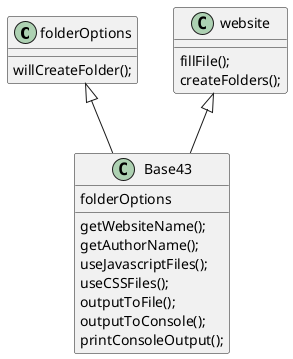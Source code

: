 @startuml
'https://plantuml.com/class-diagram


folderOptions <|-- Base43
website <|-- Base43
class Base43 {
getWebsiteName();
getAuthorName();
useJavascriptFiles();
useCSSFiles();
folderOptions
outputToFile();
outputToConsole();
printConsoleOutput();
}
class folderOptions{
    willCreateFolder();
}

class website{
    fillFile();
    createFolders();
}
@enduml